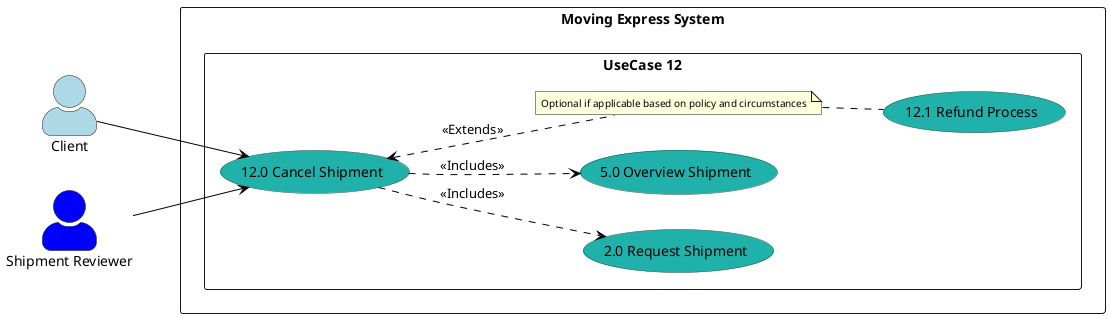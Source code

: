 @startuml

left to right direction
skinparam actorStyle awesome

skinparam note {
 FontSize 10
}
skinparam usecase {
   BackgroundColor DarkSeaGreen
   BorderColor DarkSlateGray
   ArrowColor Black
   ActorBorderColor black
   ActorBackgroundColor<< Human >> Gold
}

actor Client as "Client" #LightBlue
actor "Shipment Reviewer" as ShipmentReviewer #Blue

rectangle "Moving Express System" {
   rectangle "UseCase 12" {
     usecase "2.0 Request Shipment" as UC2 #LightSeaGreen
     usecase "5.0 Overview Shipment" as UC5 #LightSeaGreen
     usecase "12.0 Cancel Shipment" as UC12 #LightSeaGreen
     usecase "12.1 Refund Process" as UC12_1 #LightSeaGreen

     note "Optional if applicable based on policy and circumstances" as N1
   }
}

Client --> UC12

ShipmentReviewer --> UC12

UC12 ..> UC2 : <<Includes>>
UC12 ..> UC5 : <<Includes>>

UC12 <.. N1 : <<Extends>>
N1 .. (UC12_1)




@enduml
